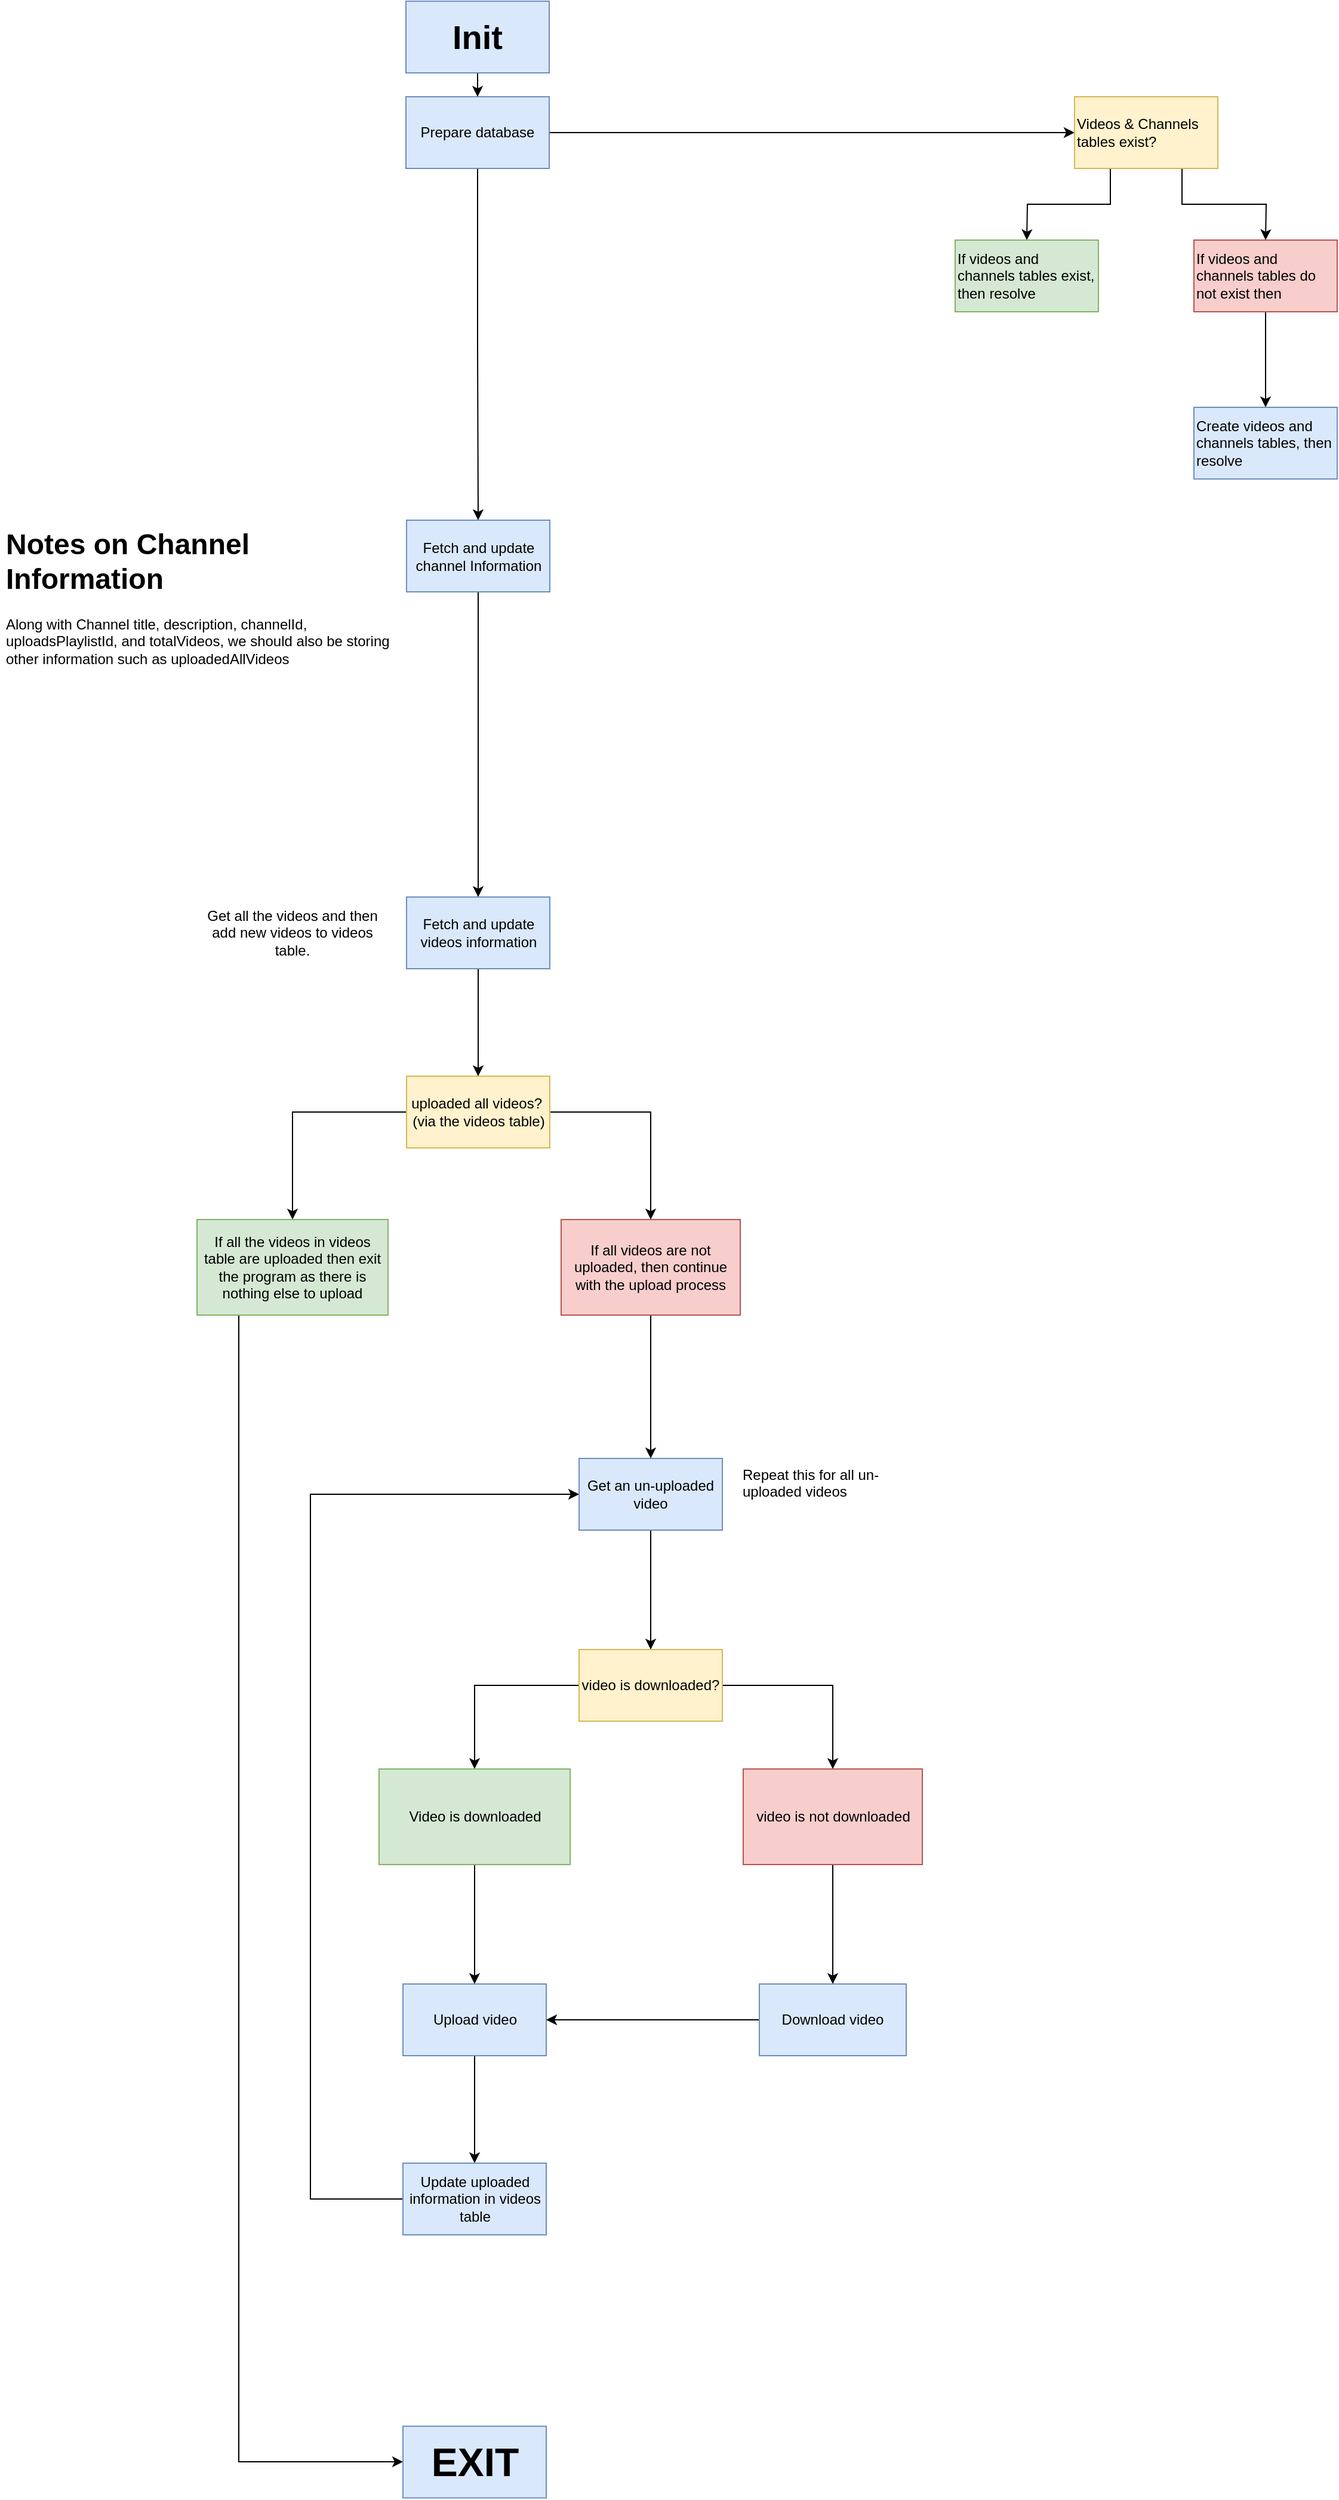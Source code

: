 <mxfile version="10.9.5" type="device"><diagram id="JGUw_c0LKZmPPYP8bHh3" name="Page-1"><mxGraphModel dx="818" dy="532" grid="1" gridSize="10" guides="1" tooltips="1" connect="1" arrows="1" fold="1" page="1" pageScale="1" pageWidth="2000" pageHeight="2300" math="0" shadow="0"><root><mxCell id="0"/><mxCell id="1" parent="0"/><mxCell id="nRrlUvt5zlYmT8jtPFtj-8" value="" style="edgeStyle=orthogonalEdgeStyle;rounded=0;orthogonalLoop=1;jettySize=auto;html=1;" parent="1" source="nRrlUvt5zlYmT8jtPFtj-1" target="nRrlUvt5zlYmT8jtPFtj-3" edge="1"><mxGeometry relative="1" as="geometry"/></mxCell><mxCell id="nRrlUvt5zlYmT8jtPFtj-1" value="Init" style="rounded=0;whiteSpace=wrap;html=1;fillColor=#dae8fc;strokeColor=#6c8ebf;fontStyle=1;fontSize=28;" parent="1" vertex="1"><mxGeometry x="777" y="130" width="120" height="60" as="geometry"/></mxCell><mxCell id="nRrlUvt5zlYmT8jtPFtj-7" style="edgeStyle=orthogonalEdgeStyle;rounded=0;orthogonalLoop=1;jettySize=auto;html=1;entryX=0;entryY=0.5;entryDx=0;entryDy=0;" parent="1" source="nRrlUvt5zlYmT8jtPFtj-3" target="nRrlUvt5zlYmT8jtPFtj-6" edge="1"><mxGeometry relative="1" as="geometry"><mxPoint x="1117.0" y="240.333" as="sourcePoint"/></mxGeometry></mxCell><mxCell id="59FgMqmLMfMj8qRsoNi9-11" style="edgeStyle=orthogonalEdgeStyle;rounded=0;orthogonalLoop=1;jettySize=auto;html=1;" parent="1" source="nRrlUvt5zlYmT8jtPFtj-3" target="59FgMqmLMfMj8qRsoNi9-8" edge="1"><mxGeometry relative="1" as="geometry"/></mxCell><mxCell id="nRrlUvt5zlYmT8jtPFtj-3" value="Prepare database" style="rounded=0;whiteSpace=wrap;html=1;fillColor=#dae8fc;strokeColor=#6c8ebf;" parent="1" vertex="1"><mxGeometry x="777" y="210" width="120" height="60" as="geometry"/></mxCell><mxCell id="nRrlUvt5zlYmT8jtPFtj-19" style="edgeStyle=orthogonalEdgeStyle;rounded=0;orthogonalLoop=1;jettySize=auto;html=1;exitX=0.25;exitY=1;exitDx=0;exitDy=0;" parent="1" source="nRrlUvt5zlYmT8jtPFtj-6" edge="1"><mxGeometry relative="1" as="geometry"><mxPoint x="1297" y="330" as="targetPoint"/></mxGeometry></mxCell><mxCell id="nRrlUvt5zlYmT8jtPFtj-20" style="edgeStyle=orthogonalEdgeStyle;rounded=0;orthogonalLoop=1;jettySize=auto;html=1;exitX=0.75;exitY=1;exitDx=0;exitDy=0;" parent="1" source="nRrlUvt5zlYmT8jtPFtj-6" edge="1"><mxGeometry relative="1" as="geometry"><mxPoint x="1497" y="330" as="targetPoint"/></mxGeometry></mxCell><mxCell id="nRrlUvt5zlYmT8jtPFtj-6" value="Videos &amp;amp; Channels tables exist?" style="rounded=0;whiteSpace=wrap;html=1;align=left;fillColor=#fff2cc;strokeColor=#d6b656;" parent="1" vertex="1"><mxGeometry x="1337" y="210" width="120" height="60" as="geometry"/></mxCell><mxCell id="nRrlUvt5zlYmT8jtPFtj-26" value="If videos and channels tables exist, then resolve" style="rounded=0;whiteSpace=wrap;html=1;align=left;fillColor=#d5e8d4;strokeColor=#82b366;" parent="1" vertex="1"><mxGeometry x="1237" y="330" width="120" height="60" as="geometry"/></mxCell><mxCell id="nRrlUvt5zlYmT8jtPFtj-29" value="" style="edgeStyle=orthogonalEdgeStyle;rounded=0;orthogonalLoop=1;jettySize=auto;html=1;" parent="1" source="nRrlUvt5zlYmT8jtPFtj-27" target="nRrlUvt5zlYmT8jtPFtj-28" edge="1"><mxGeometry relative="1" as="geometry"/></mxCell><mxCell id="nRrlUvt5zlYmT8jtPFtj-27" value="If videos and channels tables do not exist then" style="rounded=0;whiteSpace=wrap;html=1;align=left;fillColor=#f8cecc;strokeColor=#b85450;" parent="1" vertex="1"><mxGeometry x="1437" y="330" width="120" height="60" as="geometry"/></mxCell><mxCell id="nRrlUvt5zlYmT8jtPFtj-28" value="Create videos and channels tables, then resolve" style="rounded=0;whiteSpace=wrap;html=1;align=left;fillColor=#dae8fc;strokeColor=#6c8ebf;" parent="1" vertex="1"><mxGeometry x="1437" y="470" width="120" height="60" as="geometry"/></mxCell><mxCell id="MgczMR-vbvjWuk4g1qf0-27" style="edgeStyle=orthogonalEdgeStyle;rounded=0;orthogonalLoop=1;jettySize=auto;html=1;" edge="1" parent="1" source="59FgMqmLMfMj8qRsoNi9-8" target="MgczMR-vbvjWuk4g1qf0-26"><mxGeometry relative="1" as="geometry"/></mxCell><mxCell id="59FgMqmLMfMj8qRsoNi9-8" value="Fetch and update channel Information" style="rounded=0;whiteSpace=wrap;html=1;fillColor=#dae8fc;strokeColor=#6c8ebf;" parent="1" vertex="1"><mxGeometry x="777.5" y="564.5" width="120" height="60" as="geometry"/></mxCell><mxCell id="59FgMqmLMfMj8qRsoNi9-25" style="edgeStyle=orthogonalEdgeStyle;rounded=0;orthogonalLoop=1;jettySize=auto;html=1;" parent="1" source="59FgMqmLMfMj8qRsoNi9-16" target="59FgMqmLMfMj8qRsoNi9-23" edge="1"><mxGeometry relative="1" as="geometry"/></mxCell><mxCell id="59FgMqmLMfMj8qRsoNi9-26" style="edgeStyle=orthogonalEdgeStyle;rounded=0;orthogonalLoop=1;jettySize=auto;html=1;" parent="1" source="59FgMqmLMfMj8qRsoNi9-16" target="59FgMqmLMfMj8qRsoNi9-24" edge="1"><mxGeometry relative="1" as="geometry"/></mxCell><mxCell id="59FgMqmLMfMj8qRsoNi9-16" value="uploaded all videos?&amp;nbsp;&lt;br&gt;(via the videos table)" style="rounded=0;whiteSpace=wrap;html=1;fillColor=#fff2cc;strokeColor=#d6b656;" parent="1" vertex="1"><mxGeometry x="777.5" y="1030" width="120" height="60" as="geometry"/></mxCell><mxCell id="59FgMqmLMfMj8qRsoNi9-21" value="&lt;h1&gt;Notes on Channel Information&lt;/h1&gt;&lt;p&gt;Along with Channel title, description, channelId, uploadsPlaylistId, and totalVideos, we should also be storing other information such as uploadedAllVideos&lt;/p&gt;" style="text;html=1;strokeColor=none;fillColor=none;spacing=5;spacingTop=-20;whiteSpace=wrap;overflow=hidden;rounded=0;align=left;" parent="1" vertex="1"><mxGeometry x="437" y="565" width="330" height="125" as="geometry"/></mxCell><mxCell id="59FgMqmLMfMj8qRsoNi9-29" style="edgeStyle=orthogonalEdgeStyle;rounded=0;orthogonalLoop=1;jettySize=auto;html=1;fontSize=28;" parent="1" source="59FgMqmLMfMj8qRsoNi9-23" target="59FgMqmLMfMj8qRsoNi9-28" edge="1"><mxGeometry relative="1" as="geometry"><Array as="points"><mxPoint x="637" y="2190"/></Array></mxGeometry></mxCell><mxCell id="59FgMqmLMfMj8qRsoNi9-23" value="If all the videos in videos table are uploaded then exit the program as there is nothing else to upload" style="rounded=0;whiteSpace=wrap;html=1;fillColor=#d5e8d4;strokeColor=#82b366;" parent="1" vertex="1"><mxGeometry x="602" y="1150" width="160" height="80" as="geometry"/></mxCell><mxCell id="MgczMR-vbvjWuk4g1qf0-3" style="edgeStyle=orthogonalEdgeStyle;rounded=0;orthogonalLoop=1;jettySize=auto;html=1;" edge="1" parent="1" source="59FgMqmLMfMj8qRsoNi9-24" target="MgczMR-vbvjWuk4g1qf0-2"><mxGeometry relative="1" as="geometry"/></mxCell><mxCell id="59FgMqmLMfMj8qRsoNi9-24" value="If all videos are not uploaded, then continue with the upload process" style="rounded=0;whiteSpace=wrap;html=1;fillColor=#f8cecc;strokeColor=#b85450;" parent="1" vertex="1"><mxGeometry x="907" y="1150" width="150" height="80" as="geometry"/></mxCell><mxCell id="59FgMqmLMfMj8qRsoNi9-28" value="EXIT" style="rounded=0;whiteSpace=wrap;html=1;align=center;fillColor=#dae8fc;strokeColor=#6c8ebf;fontStyle=1;fontSize=33;" parent="1" vertex="1"><mxGeometry x="774.5" y="2160.238" width="120" height="60" as="geometry"/></mxCell><mxCell id="MgczMR-vbvjWuk4g1qf0-7" style="edgeStyle=orthogonalEdgeStyle;rounded=0;orthogonalLoop=1;jettySize=auto;html=1;" edge="1" parent="1" source="MgczMR-vbvjWuk4g1qf0-2" target="MgczMR-vbvjWuk4g1qf0-5"><mxGeometry relative="1" as="geometry"/></mxCell><mxCell id="MgczMR-vbvjWuk4g1qf0-2" value="Get an un-uploaded video" style="rounded=0;whiteSpace=wrap;html=1;fillColor=#dae8fc;strokeColor=#6c8ebf;" vertex="1" parent="1"><mxGeometry x="922" y="1350" width="120" height="60" as="geometry"/></mxCell><mxCell id="MgczMR-vbvjWuk4g1qf0-10" style="edgeStyle=orthogonalEdgeStyle;rounded=0;orthogonalLoop=1;jettySize=auto;html=1;" edge="1" parent="1" source="MgczMR-vbvjWuk4g1qf0-5" target="MgczMR-vbvjWuk4g1qf0-8"><mxGeometry relative="1" as="geometry"/></mxCell><mxCell id="MgczMR-vbvjWuk4g1qf0-11" style="edgeStyle=orthogonalEdgeStyle;rounded=0;orthogonalLoop=1;jettySize=auto;html=1;" edge="1" parent="1" source="MgczMR-vbvjWuk4g1qf0-5" target="MgczMR-vbvjWuk4g1qf0-9"><mxGeometry relative="1" as="geometry"/></mxCell><mxCell id="MgczMR-vbvjWuk4g1qf0-5" value="video is downloaded?" style="rounded=0;whiteSpace=wrap;html=1;fillColor=#fff2cc;strokeColor=#d6b656;" vertex="1" parent="1"><mxGeometry x="922" y="1510" width="120" height="60" as="geometry"/></mxCell><mxCell id="MgczMR-vbvjWuk4g1qf0-6" value="Repeat this for all un-uploaded videos" style="text;html=1;strokeColor=none;fillColor=none;align=left;verticalAlign=top;whiteSpace=wrap;rounded=0;" vertex="1" parent="1"><mxGeometry x="1057" y="1350" width="120" height="60" as="geometry"/></mxCell><mxCell id="MgczMR-vbvjWuk4g1qf0-13" style="edgeStyle=orthogonalEdgeStyle;rounded=0;orthogonalLoop=1;jettySize=auto;html=1;" edge="1" parent="1" source="MgczMR-vbvjWuk4g1qf0-8" target="MgczMR-vbvjWuk4g1qf0-12"><mxGeometry relative="1" as="geometry"/></mxCell><mxCell id="MgczMR-vbvjWuk4g1qf0-8" value="Video is downloaded" style="rounded=0;whiteSpace=wrap;html=1;fillColor=#d5e8d4;strokeColor=#82b366;" vertex="1" parent="1"><mxGeometry x="754.5" y="1610" width="160" height="80" as="geometry"/></mxCell><mxCell id="MgczMR-vbvjWuk4g1qf0-15" style="edgeStyle=orthogonalEdgeStyle;rounded=0;orthogonalLoop=1;jettySize=auto;html=1;" edge="1" parent="1" source="MgczMR-vbvjWuk4g1qf0-9" target="MgczMR-vbvjWuk4g1qf0-14"><mxGeometry relative="1" as="geometry"/></mxCell><mxCell id="MgczMR-vbvjWuk4g1qf0-9" value="video is not downloaded" style="rounded=0;whiteSpace=wrap;html=1;fillColor=#f8cecc;strokeColor=#b85450;" vertex="1" parent="1"><mxGeometry x="1059.5" y="1610" width="150" height="80" as="geometry"/></mxCell><mxCell id="MgczMR-vbvjWuk4g1qf0-17" style="edgeStyle=orthogonalEdgeStyle;rounded=0;orthogonalLoop=1;jettySize=auto;html=1;" edge="1" parent="1" source="MgczMR-vbvjWuk4g1qf0-12" target="MgczMR-vbvjWuk4g1qf0-16"><mxGeometry relative="1" as="geometry"/></mxCell><mxCell id="MgczMR-vbvjWuk4g1qf0-12" value="Upload video" style="rounded=0;whiteSpace=wrap;html=1;fillColor=#dae8fc;strokeColor=#6c8ebf;" vertex="1" parent="1"><mxGeometry x="774.5" y="1790" width="120" height="60" as="geometry"/></mxCell><mxCell id="MgczMR-vbvjWuk4g1qf0-20" style="edgeStyle=orthogonalEdgeStyle;rounded=0;orthogonalLoop=1;jettySize=auto;html=1;" edge="1" parent="1" source="MgczMR-vbvjWuk4g1qf0-14" target="MgczMR-vbvjWuk4g1qf0-12"><mxGeometry relative="1" as="geometry"/></mxCell><mxCell id="MgczMR-vbvjWuk4g1qf0-14" value="Download video" style="rounded=0;whiteSpace=wrap;html=1;fillColor=#dae8fc;strokeColor=#6c8ebf;" vertex="1" parent="1"><mxGeometry x="1073" y="1790" width="123" height="60" as="geometry"/></mxCell><mxCell id="MgczMR-vbvjWuk4g1qf0-31" style="edgeStyle=orthogonalEdgeStyle;rounded=0;orthogonalLoop=1;jettySize=auto;html=1;" edge="1" parent="1" source="MgczMR-vbvjWuk4g1qf0-16" target="MgczMR-vbvjWuk4g1qf0-2"><mxGeometry relative="1" as="geometry"><Array as="points"><mxPoint x="697" y="1970"/><mxPoint x="697" y="1380"/></Array></mxGeometry></mxCell><mxCell id="MgczMR-vbvjWuk4g1qf0-16" value="Update uploaded information in videos table" style="rounded=0;whiteSpace=wrap;html=1;fillColor=#dae8fc;strokeColor=#6c8ebf;" vertex="1" parent="1"><mxGeometry x="774.5" y="1940" width="120" height="60" as="geometry"/></mxCell><mxCell id="MgczMR-vbvjWuk4g1qf0-29" style="edgeStyle=orthogonalEdgeStyle;rounded=0;orthogonalLoop=1;jettySize=auto;html=1;" edge="1" parent="1" source="MgczMR-vbvjWuk4g1qf0-26" target="59FgMqmLMfMj8qRsoNi9-16"><mxGeometry relative="1" as="geometry"/></mxCell><mxCell id="MgczMR-vbvjWuk4g1qf0-26" value="Fetch and update videos information" style="rounded=0;whiteSpace=wrap;html=1;fillColor=#dae8fc;strokeColor=#6c8ebf;" vertex="1" parent="1"><mxGeometry x="777.5" y="880" width="120" height="60" as="geometry"/></mxCell><mxCell id="MgczMR-vbvjWuk4g1qf0-28" value="Get all the videos and then add new videos to videos table." style="text;html=1;strokeColor=none;fillColor=none;align=center;verticalAlign=middle;whiteSpace=wrap;rounded=0;" vertex="1" parent="1"><mxGeometry x="607" y="880" width="150" height="60" as="geometry"/></mxCell></root></mxGraphModel></diagram></mxfile>